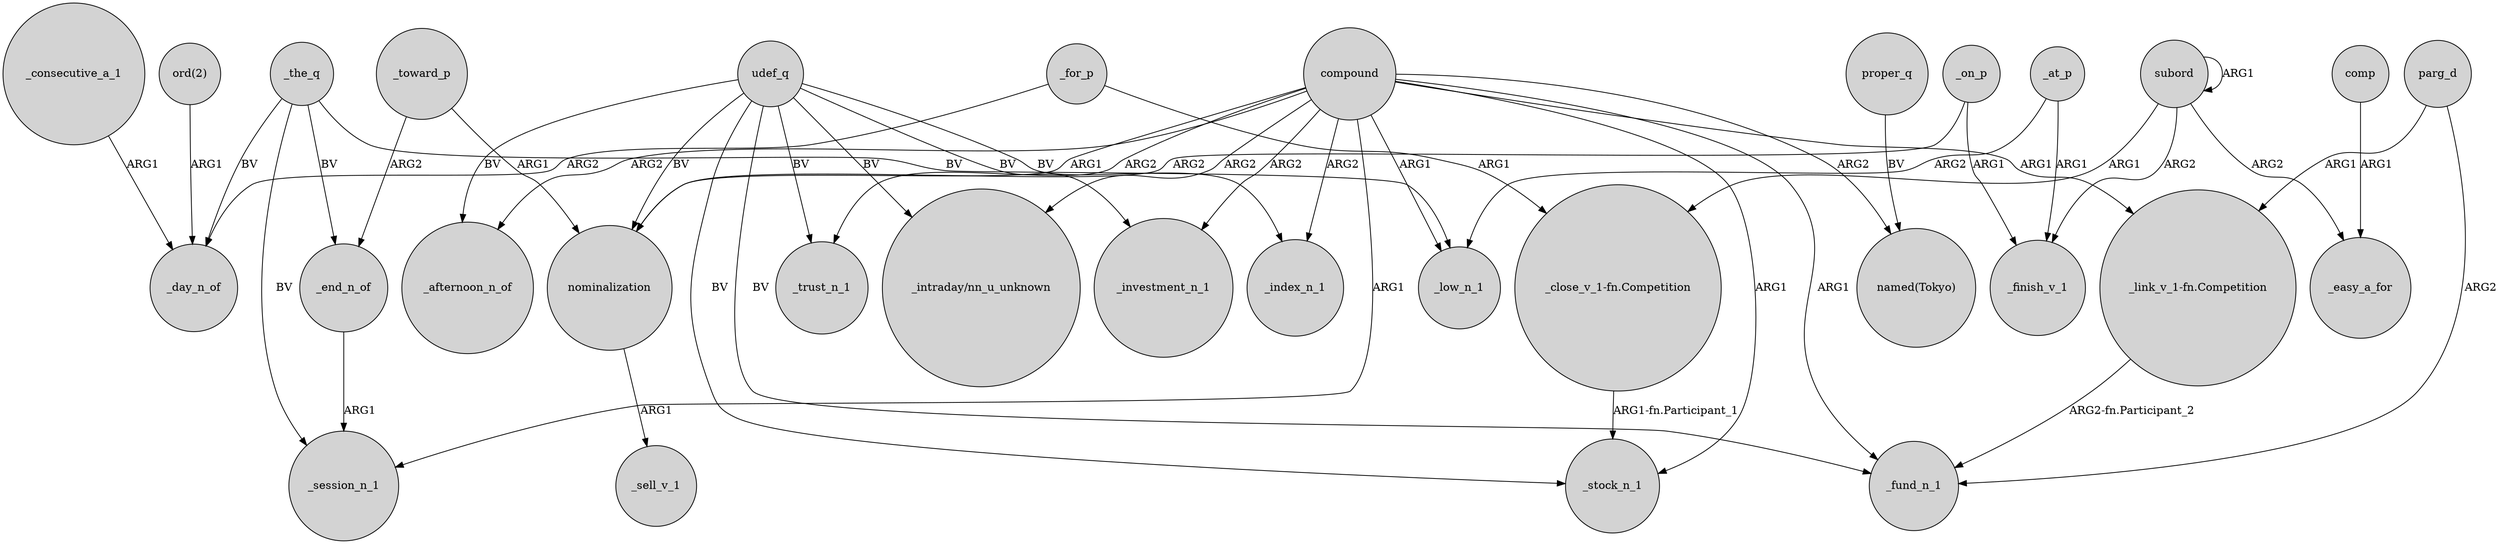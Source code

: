 digraph {
	node [shape=circle style=filled]
	"ord(2)" -> _day_n_of [label=ARG1]
	compound -> _session_n_1 [label=ARG1]
	compound -> "_intraday/nn_u_unknown" [label=ARG2]
	udef_q -> "_intraday/nn_u_unknown" [label=BV]
	_on_p -> nominalization [label=ARG2]
	_for_p -> _day_n_of [label=ARG2]
	_the_q -> _session_n_1 [label=BV]
	compound -> _investment_n_1 [label=ARG2]
	udef_q -> _fund_n_1 [label=BV]
	"_close_v_1-fn.Competition" -> _stock_n_1 [label="ARG1-fn.Participant_1"]
	udef_q -> nominalization [label=BV]
	parg_d -> "_link_v_1-fn.Competition" [label=ARG1]
	udef_q -> _index_n_1 [label=BV]
	subord -> "_close_v_1-fn.Competition" [label=ARG1]
	_toward_p -> nominalization [label=ARG1]
	compound -> "named(Tokyo)" [label=ARG2]
	subord -> subord [label=ARG1]
	compound -> _afternoon_n_of [label=ARG2]
	_consecutive_a_1 -> _day_n_of [label=ARG1]
	compound -> _stock_n_1 [label=ARG1]
	comp -> _easy_a_for [label=ARG1]
	compound -> nominalization [label=ARG1]
	udef_q -> _stock_n_1 [label=BV]
	_toward_p -> _end_n_of [label=ARG2]
	udef_q -> _trust_n_1 [label=BV]
	parg_d -> _fund_n_1 [label=ARG2]
	_on_p -> _finish_v_1 [label=ARG1]
	_the_q -> _day_n_of [label=BV]
	_at_p -> _finish_v_1 [label=ARG1]
	compound -> _index_n_1 [label=ARG2]
	udef_q -> _investment_n_1 [label=BV]
	_for_p -> "_close_v_1-fn.Competition" [label=ARG1]
	nominalization -> _sell_v_1 [label=ARG1]
	udef_q -> _afternoon_n_of [label=BV]
	compound -> "_link_v_1-fn.Competition" [label=ARG1]
	proper_q -> "named(Tokyo)" [label=BV]
	_end_n_of -> _session_n_1 [label=ARG1]
	compound -> _trust_n_1 [label=ARG2]
	compound -> _low_n_1 [label=ARG1]
	"_link_v_1-fn.Competition" -> _fund_n_1 [label="ARG2-fn.Participant_2"]
	_the_q -> _low_n_1 [label=BV]
	_at_p -> _low_n_1 [label=ARG2]
	compound -> _fund_n_1 [label=ARG1]
	_the_q -> _end_n_of [label=BV]
	subord -> _finish_v_1 [label=ARG2]
	subord -> _easy_a_for [label=ARG2]
}
